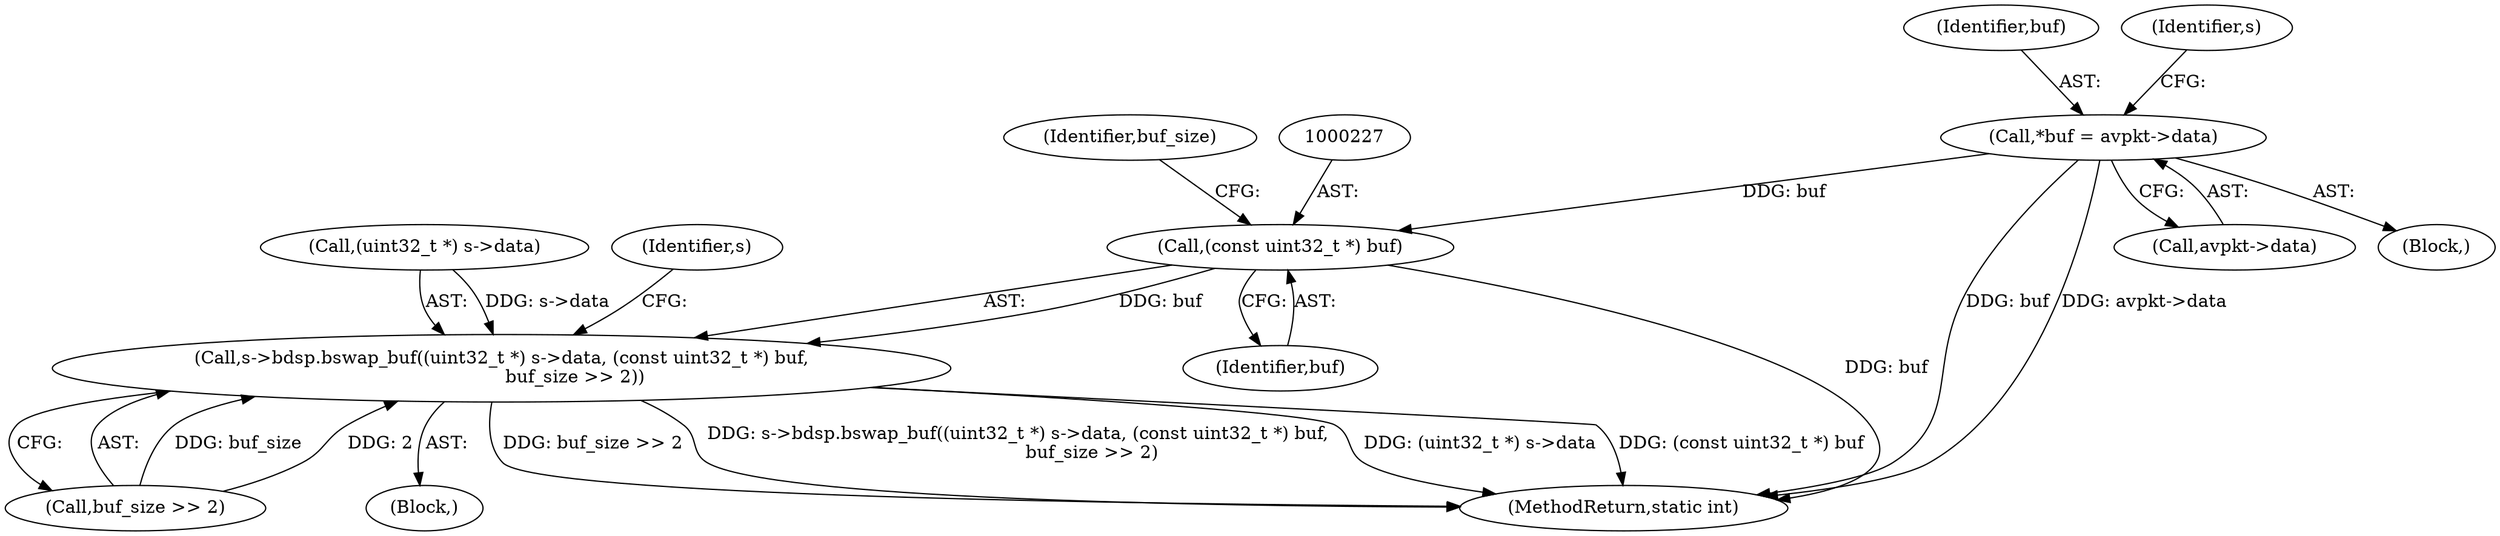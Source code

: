 digraph "0_FFmpeg_ba4beaf6149f7241c8bd85fe853318c2f6837ad0@pointer" {
"1000116" [label="(Call,*buf = avpkt->data)"];
"1000226" [label="(Call,(const uint32_t *) buf)"];
"1000220" [label="(Call,s->bdsp.bswap_buf((uint32_t *) s->data, (const uint32_t *) buf,\n                          buf_size >> 2))"];
"1000116" [label="(Call,*buf = avpkt->data)"];
"1000117" [label="(Identifier,buf)"];
"1000110" [label="(Block,)"];
"1000146" [label="(Block,)"];
"1000228" [label="(Identifier,buf)"];
"1000220" [label="(Call,s->bdsp.bswap_buf((uint32_t *) s->data, (const uint32_t *) buf,\n                          buf_size >> 2))"];
"1000221" [label="(Call,(uint32_t *) s->data)"];
"1000235" [label="(Identifier,s)"];
"1000719" [label="(MethodReturn,static int)"];
"1000123" [label="(Identifier,s)"];
"1000229" [label="(Call,buf_size >> 2)"];
"1000118" [label="(Call,avpkt->data)"];
"1000230" [label="(Identifier,buf_size)"];
"1000226" [label="(Call,(const uint32_t *) buf)"];
"1000116" -> "1000110"  [label="AST: "];
"1000116" -> "1000118"  [label="CFG: "];
"1000117" -> "1000116"  [label="AST: "];
"1000118" -> "1000116"  [label="AST: "];
"1000123" -> "1000116"  [label="CFG: "];
"1000116" -> "1000719"  [label="DDG: buf"];
"1000116" -> "1000719"  [label="DDG: avpkt->data"];
"1000116" -> "1000226"  [label="DDG: buf"];
"1000226" -> "1000220"  [label="AST: "];
"1000226" -> "1000228"  [label="CFG: "];
"1000227" -> "1000226"  [label="AST: "];
"1000228" -> "1000226"  [label="AST: "];
"1000230" -> "1000226"  [label="CFG: "];
"1000226" -> "1000719"  [label="DDG: buf"];
"1000226" -> "1000220"  [label="DDG: buf"];
"1000220" -> "1000146"  [label="AST: "];
"1000220" -> "1000229"  [label="CFG: "];
"1000221" -> "1000220"  [label="AST: "];
"1000229" -> "1000220"  [label="AST: "];
"1000235" -> "1000220"  [label="CFG: "];
"1000220" -> "1000719"  [label="DDG: (uint32_t *) s->data"];
"1000220" -> "1000719"  [label="DDG: (const uint32_t *) buf"];
"1000220" -> "1000719"  [label="DDG: buf_size >> 2"];
"1000220" -> "1000719"  [label="DDG: s->bdsp.bswap_buf((uint32_t *) s->data, (const uint32_t *) buf,\n                          buf_size >> 2)"];
"1000221" -> "1000220"  [label="DDG: s->data"];
"1000229" -> "1000220"  [label="DDG: buf_size"];
"1000229" -> "1000220"  [label="DDG: 2"];
}
